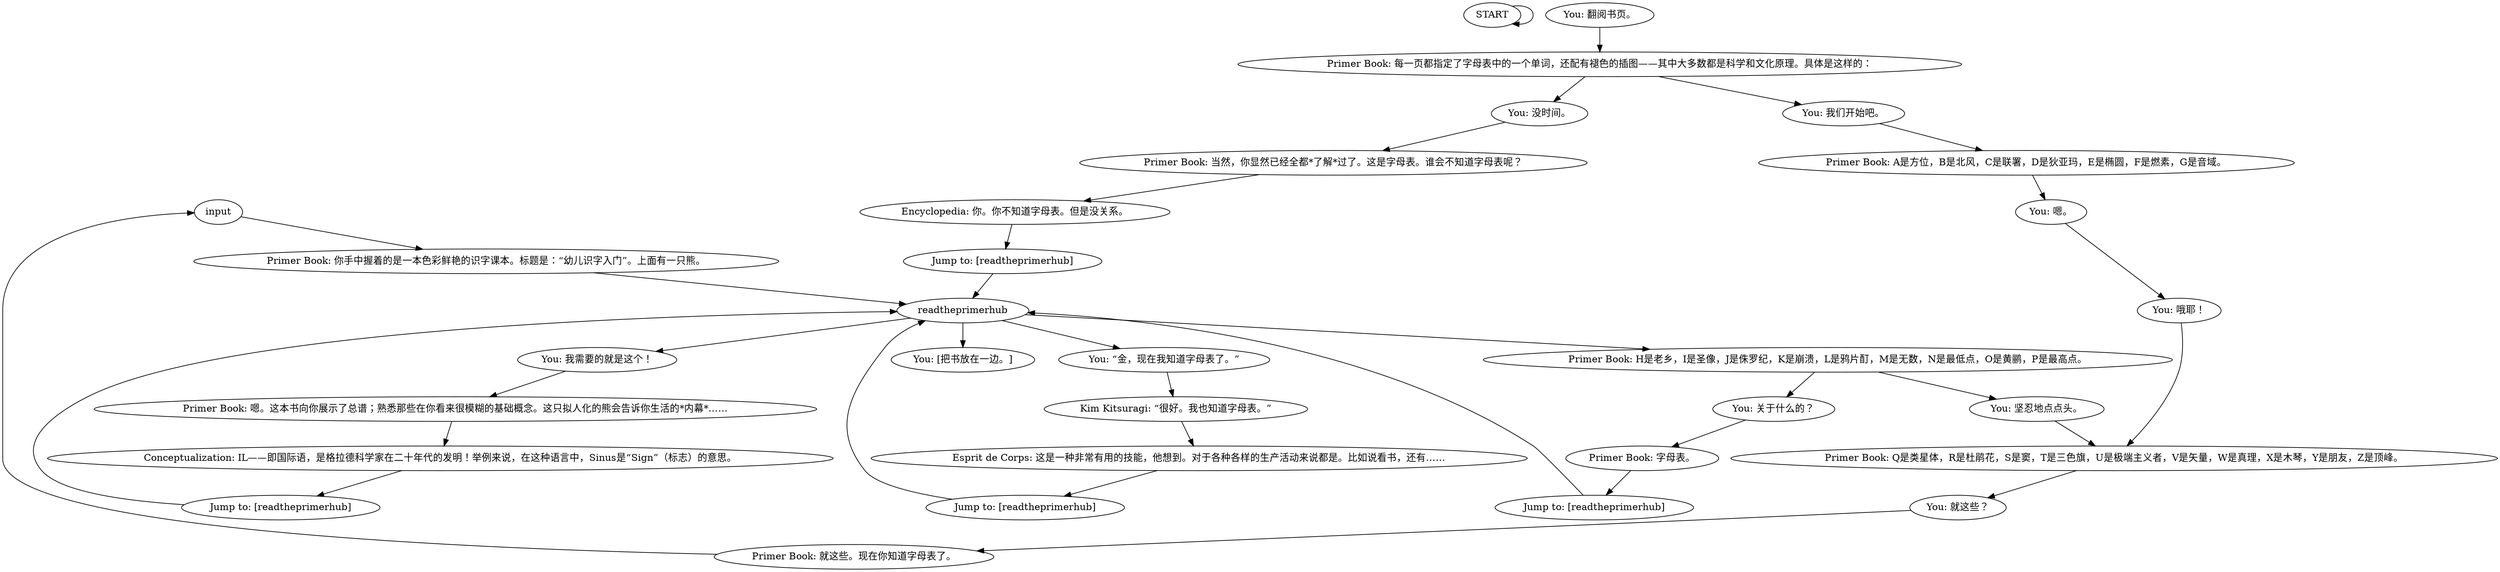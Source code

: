 # INVENTORY / PRIMER
# Primerbook interaction!
# ==================================================
digraph G {
	  0 [label="START"];
	  1 [label="input"];
	  2 [label="Conceptualization: IL——即国际语，是格拉德科学家在二十年代的发明！举例来说，在这种语言中，Sinus是“Sign”（标志）的意思。"];
	  3 [label="You: 关于什么的？"];
	  4 [label="You: 哦耶！"];
	  5 [label="Primer Book: H是老乡，I是圣像，J是侏罗纪，K是崩溃，L是鸦片酊，M是无数，N是最低点，O是黄鹂，P是最高点。"];
	  6 [label="You: 翻阅书页。"];
	  7 [label="Primer Book: 字母表。"];
	  8 [label="You: 坚忍地点点头。"];
	  9 [label="You: 我们开始吧。"];
	  10 [label="Encyclopedia: 你。你不知道字母表。但是没关系。"];
	  11 [label="Jump to: [readtheprimerhub]"];
	  12 [label="You: 就这些？"];
	  13 [label="Esprit de Corps: 这是一种非常有用的技能，他想到。对于各种各样的生产活动来说都是。比如说看书，还有……"];
	  14 [label="Jump to: [readtheprimerhub]"];
	  15 [label="Primer Book: 就这些。现在你知道字母表了。"];
	  16 [label="Primer Book: 每一页都指定了字母表中的一个单词，还配有褪色的插图——其中大多数都是科学和文化原理。具体是这样的："];
	  17 [label="You: “金，现在我知道字母表了。”"];
	  18 [label="Jump to: [readtheprimerhub]"];
	  19 [label="Primer Book: 当然，你显然已经全都*了解*过了。这是字母表。谁会不知道字母表呢？"];
	  20 [label="Kim Kitsuragi: “很好。我也知道字母表。”"];
	  21 [label="Primer Book: 你手中握着的是一本色彩鲜艳的识字课本。标题是：“幼儿识字入门”。上面有一只熊。"];
	  22 [label="Primer Book: 嗯。这本书向你展示了总谱；熟悉那些在你看来很模糊的基础概念。这只拟人化的熊会告诉你生活的*内幕*……"];
	  23 [label="Primer Book: A是方位，B是北风，C是联署，D是狄亚玛，E是椭圆，F是燃素，G是音域。"];
	  24 [label="You: 没时间。"];
	  25 [label="Jump to: [readtheprimerhub]"];
	  26 [label="You: 我需要的就是这个！"];
	  27 [label="You: [把书放在一边。]"];
	  28 [label="You: 嗯。"];
	  29 [label="Primer Book: Q是类星体，R是杜鹃花，S是窦，T是三色旗，U是极端主义者，V是矢量，W是真理，X是木琴，Y是朋友，Z是顶峰。"];
	  30 [label="readtheprimerhub"];
	  0 -> 0
	  1 -> 21
	  2 -> 18
	  3 -> 7
	  4 -> 29
	  5 -> 8
	  5 -> 3
	  6 -> 16
	  7 -> 14
	  8 -> 29
	  9 -> 23
	  10 -> 11
	  11 -> 30
	  12 -> 15
	  13 -> 25
	  14 -> 30
	  15 -> 1
	  16 -> 24
	  16 -> 9
	  17 -> 20
	  18 -> 30
	  19 -> 10
	  20 -> 13
	  21 -> 30
	  22 -> 2
	  23 -> 28
	  24 -> 19
	  25 -> 30
	  26 -> 22
	  28 -> 4
	  29 -> 12
	  30 -> 17
	  30 -> 26
	  30 -> 27
	  30 -> 5
}


